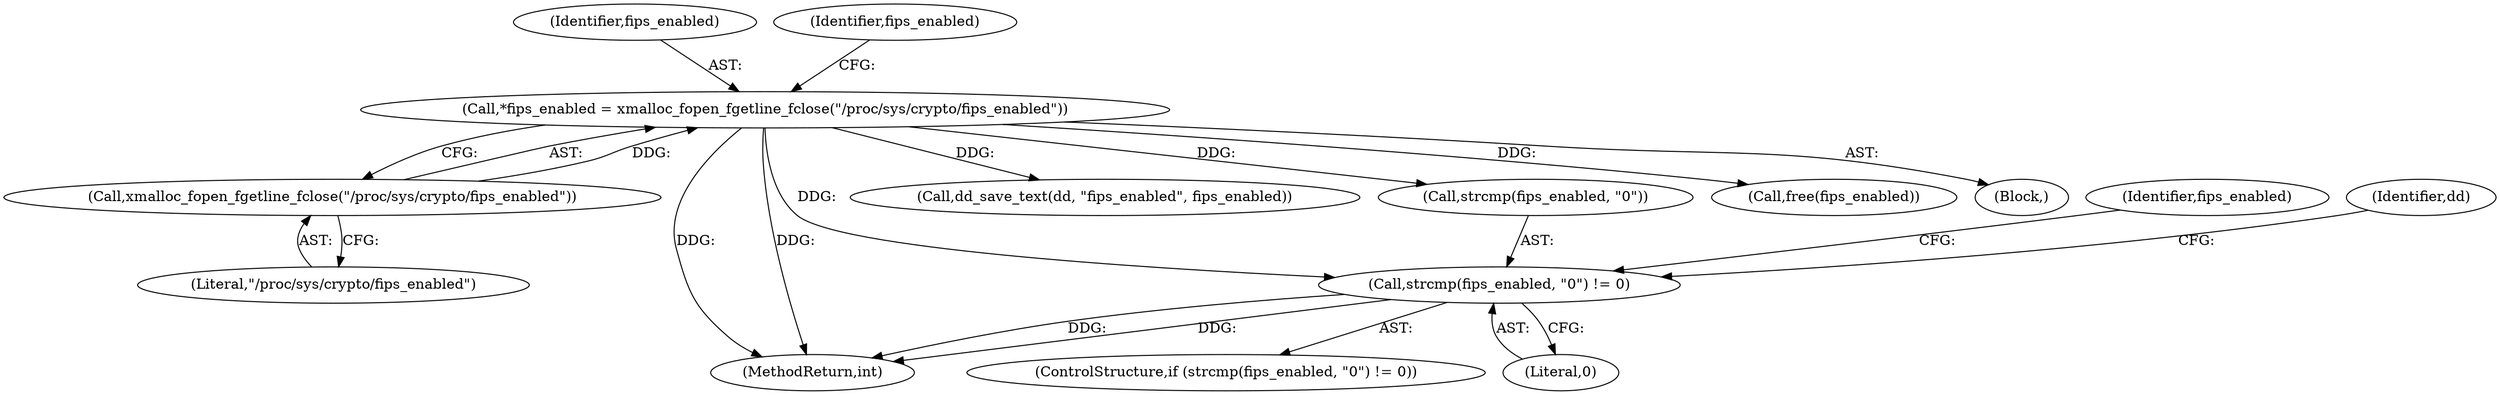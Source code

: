 digraph "0_abrt_80408e9e24a1c10f85fd969e1853e0f192157f92_0@API" {
"1000844" [label="(Call,strcmp(fips_enabled, \"0\") != 0)"];
"1000836" [label="(Call,*fips_enabled = xmalloc_fopen_fgetline_fclose(\"/proc/sys/crypto/fips_enabled\"))"];
"1000838" [label="(Call,xmalloc_fopen_fgetline_fclose(\"/proc/sys/crypto/fips_enabled\"))"];
"1000854" [label="(Identifier,fips_enabled)"];
"1000837" [label="(Identifier,fips_enabled)"];
"1000848" [label="(Literal,0)"];
"1000844" [label="(Call,strcmp(fips_enabled, \"0\") != 0)"];
"1000838" [label="(Call,xmalloc_fopen_fgetline_fclose(\"/proc/sys/crypto/fips_enabled\"))"];
"1001180" [label="(MethodReturn,int)"];
"1000849" [label="(Call,dd_save_text(dd, \"fips_enabled\", fips_enabled))"];
"1000841" [label="(Identifier,fips_enabled)"];
"1000845" [label="(Call,strcmp(fips_enabled, \"0\"))"];
"1000836" [label="(Call,*fips_enabled = xmalloc_fopen_fgetline_fclose(\"/proc/sys/crypto/fips_enabled\"))"];
"1000853" [label="(Call,free(fips_enabled))"];
"1000624" [label="(Block,)"];
"1000839" [label="(Literal,\"/proc/sys/crypto/fips_enabled\")"];
"1000850" [label="(Identifier,dd)"];
"1000843" [label="(ControlStructure,if (strcmp(fips_enabled, \"0\") != 0))"];
"1000844" -> "1000843"  [label="AST: "];
"1000844" -> "1000848"  [label="CFG: "];
"1000845" -> "1000844"  [label="AST: "];
"1000848" -> "1000844"  [label="AST: "];
"1000850" -> "1000844"  [label="CFG: "];
"1000854" -> "1000844"  [label="CFG: "];
"1000844" -> "1001180"  [label="DDG: "];
"1000844" -> "1001180"  [label="DDG: "];
"1000836" -> "1000844"  [label="DDG: "];
"1000836" -> "1000624"  [label="AST: "];
"1000836" -> "1000838"  [label="CFG: "];
"1000837" -> "1000836"  [label="AST: "];
"1000838" -> "1000836"  [label="AST: "];
"1000841" -> "1000836"  [label="CFG: "];
"1000836" -> "1001180"  [label="DDG: "];
"1000836" -> "1001180"  [label="DDG: "];
"1000838" -> "1000836"  [label="DDG: "];
"1000836" -> "1000845"  [label="DDG: "];
"1000836" -> "1000849"  [label="DDG: "];
"1000836" -> "1000853"  [label="DDG: "];
"1000838" -> "1000839"  [label="CFG: "];
"1000839" -> "1000838"  [label="AST: "];
}
